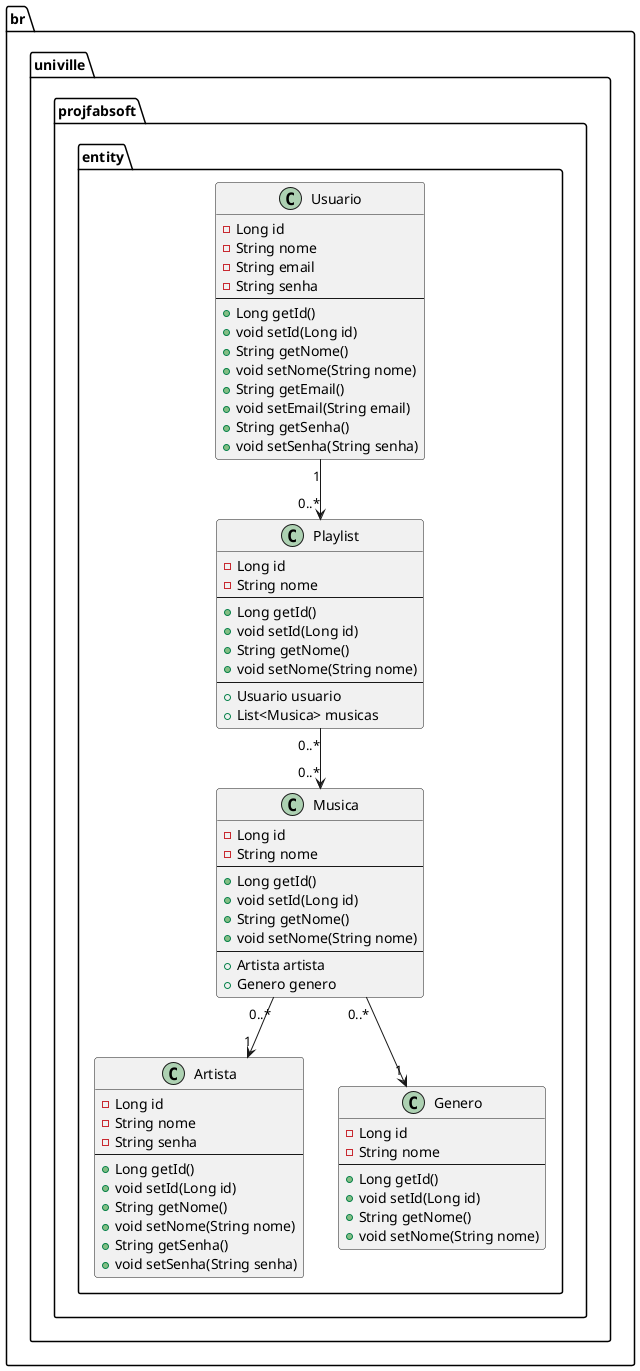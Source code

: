 @startuml
package br.univille.projfabsoft.entity {
    class Usuario {
        - Long id
        - String nome
        - String email
        - String senha
        --
        + Long getId()
        + void setId(Long id)
        + String getNome()
        + void setNome(String nome)
        + String getEmail()
        + void setEmail(String email)
        + String getSenha()
        + void setSenha(String senha)
    }

    class Artista {
        - Long id
        - String nome
        - String senha
        --
        + Long getId()
        + void setId(Long id)
        + String getNome()
        + void setNome(String nome)
        + String getSenha()
        + void setSenha(String senha)
    }

    class Genero {
        - Long id
        - String nome
        --
        + Long getId()
        + void setId(Long id)
        + String getNome()
        + void setNome(String nome)
    }

    class Musica {
        - Long id
        - String nome
        --
        + Long getId()
        + void setId(Long id)
        + String getNome()
        + void setNome(String nome)
        --
        + Artista artista
        + Genero genero
    }

    class Playlist {
        - Long id
        - String nome
        --
        + Long getId()
        + void setId(Long id)
        + String getNome()
        + void setNome(String nome)
        --
        + Usuario usuario
        + List<Musica> musicas
    }

    Usuario "1" --> "0..*" Playlist
    Playlist "0..*" --> "0..*" Musica
    Musica "0..*" --> "1" Artista
    Musica "0..*" --> "1" Genero
}
@enduml